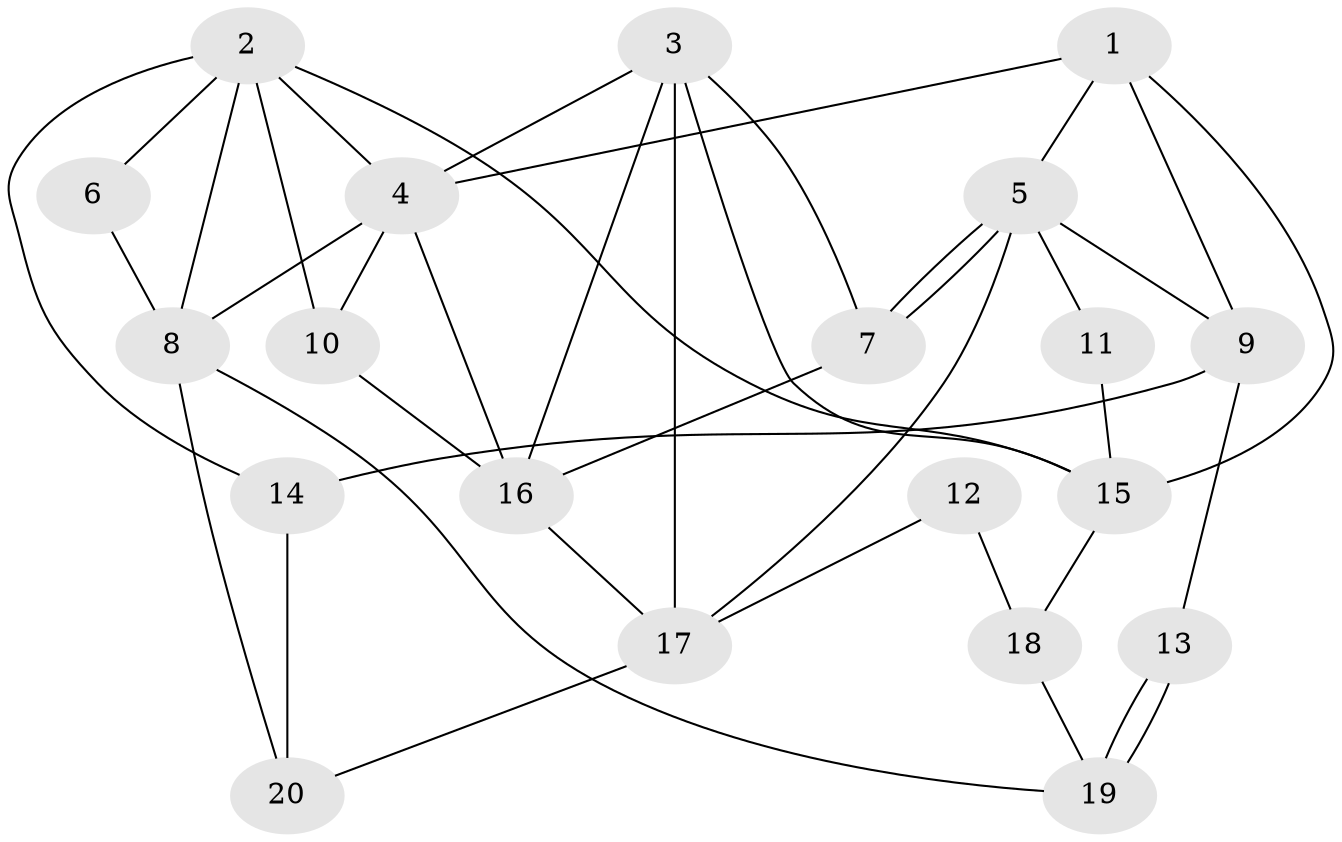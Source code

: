// Generated by graph-tools (version 1.1) at 2025/46/02/15/25 05:46:28]
// undirected, 20 vertices, 40 edges
graph export_dot {
graph [start="1"]
  node [color=gray90,style=filled];
  1;
  2;
  3;
  4;
  5;
  6;
  7;
  8;
  9;
  10;
  11;
  12;
  13;
  14;
  15;
  16;
  17;
  18;
  19;
  20;
  1 -- 4;
  1 -- 15;
  1 -- 5;
  1 -- 9;
  2 -- 10;
  2 -- 4;
  2 -- 6;
  2 -- 8;
  2 -- 14;
  2 -- 15;
  3 -- 16;
  3 -- 17;
  3 -- 4;
  3 -- 7;
  3 -- 15;
  4 -- 8;
  4 -- 10;
  4 -- 16;
  5 -- 7;
  5 -- 7;
  5 -- 9;
  5 -- 11;
  5 -- 17;
  6 -- 8;
  7 -- 16;
  8 -- 20;
  8 -- 19;
  9 -- 13;
  9 -- 14;
  10 -- 16;
  11 -- 15;
  12 -- 17;
  12 -- 18;
  13 -- 19;
  13 -- 19;
  14 -- 20;
  15 -- 18;
  16 -- 17;
  17 -- 20;
  18 -- 19;
}
